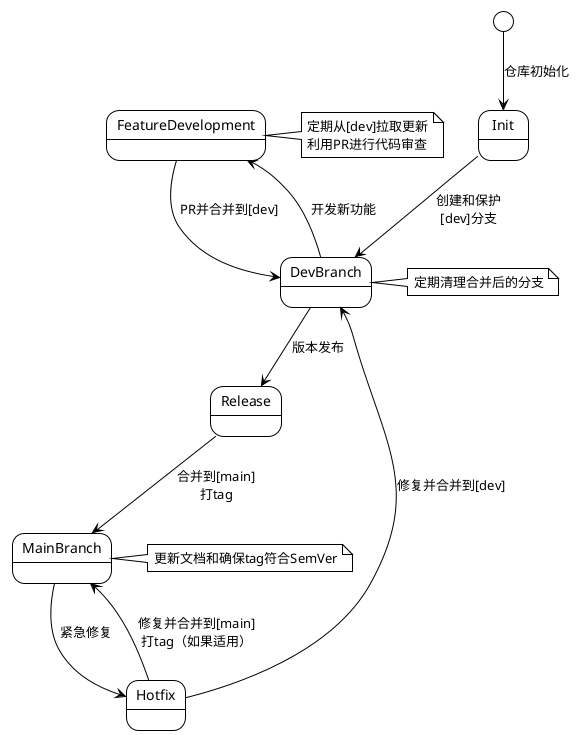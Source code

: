 @startuml
!theme plain
!define MAIN_COLOR #F0E68C
!define DEV_COLOR #87CEEB
!define FEAT_COLOR #32CD32
!define HOTFIX_COLOR #FF6347
!define RELEASE_COLOR #6A5ACD
!define MERGE_COLOR #FFD700

skinparam backgroundColor #FFFFFF

[*] --> Init : 仓库初始化
Init --> DevBranch : 创建和保护\n[dev]分支
DevBranch --> FeatureDevelopment : 开发新功能
FeatureDevelopment --> DevBranch : PR并合并到[dev]
DevBranch --> Release : 版本发布
Release --> MainBranch : 合并到[main]\n打tag
MainBranch --> Hotfix : 紧急修复
Hotfix --> MainBranch : 修复并合并到[main]\n打tag（如果适用）
Hotfix --> DevBranch : 修复并合并到[dev]

note right of FeatureDevelopment
  定期从[dev]拉取更新
  利用PR进行代码审查
end note

note right of DevBranch
  定期清理合并后的分支
end note

note right of MainBranch
  更新文档和确保tag符合SemVer
end note

@enduml
